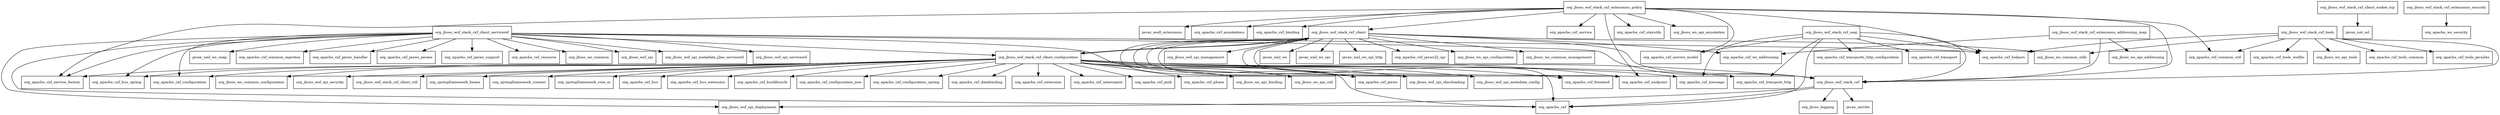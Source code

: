 digraph jbossws_cxf_client_4_3_0_Final_redhat_3_package_dependencies {
  node [shape = box, fontsize=10.0];
  org_jboss_wsf_stack_cxf -> javax_servlet;
  org_jboss_wsf_stack_cxf -> org_apache_cxf;
  org_jboss_wsf_stack_cxf -> org_jboss_logging;
  org_jboss_wsf_stack_cxf -> org_jboss_wsf_spi_deployment;
  org_jboss_wsf_stack_cxf_client -> javax_xml_ws;
  org_jboss_wsf_stack_cxf_client -> javax_xml_ws_spi;
  org_jboss_wsf_stack_cxf_client -> javax_xml_ws_spi_http;
  org_jboss_wsf_stack_cxf_client -> org_apache_cxf;
  org_jboss_wsf_stack_cxf_client -> org_apache_cxf_endpoint;
  org_jboss_wsf_stack_cxf_client -> org_apache_cxf_frontend;
  org_jboss_wsf_stack_cxf_client -> org_apache_cxf_jaxws;
  org_jboss_wsf_stack_cxf_client -> org_apache_cxf_jaxws22_spi;
  org_jboss_wsf_stack_cxf_client -> org_apache_cxf_ws_addressing;
  org_jboss_wsf_stack_cxf_client -> org_jboss_ws_api_configuration;
  org_jboss_wsf_stack_cxf_client -> org_jboss_ws_common_management;
  org_jboss_wsf_stack_cxf_client -> org_jboss_ws_common_utils;
  org_jboss_wsf_stack_cxf_client -> org_jboss_wsf_spi_classloading;
  org_jboss_wsf_stack_cxf_client -> org_jboss_wsf_spi_management;
  org_jboss_wsf_stack_cxf_client -> org_jboss_wsf_spi_metadata_config;
  org_jboss_wsf_stack_cxf_client -> org_jboss_wsf_stack_cxf;
  org_jboss_wsf_stack_cxf_client -> org_jboss_wsf_stack_cxf_client_configuration;
  org_jboss_wsf_stack_cxf_client_configuration -> org_apache_cxf;
  org_jboss_wsf_stack_cxf_client_configuration -> org_apache_cxf_bus;
  org_jboss_wsf_stack_cxf_client_configuration -> org_apache_cxf_bus_extension;
  org_jboss_wsf_stack_cxf_client_configuration -> org_apache_cxf_bus_spring;
  org_jboss_wsf_stack_cxf_client_configuration -> org_apache_cxf_buslifecycle;
  org_jboss_wsf_stack_cxf_client_configuration -> org_apache_cxf_configuration;
  org_jboss_wsf_stack_cxf_client_configuration -> org_apache_cxf_configuration_jsse;
  org_jboss_wsf_stack_cxf_client_configuration -> org_apache_cxf_configuration_spring;
  org_jboss_wsf_stack_cxf_client_configuration -> org_apache_cxf_databinding;
  org_jboss_wsf_stack_cxf_client_configuration -> org_apache_cxf_endpoint;
  org_jboss_wsf_stack_cxf_client_configuration -> org_apache_cxf_extension;
  org_jboss_wsf_stack_cxf_client_configuration -> org_apache_cxf_frontend;
  org_jboss_wsf_stack_cxf_client_configuration -> org_apache_cxf_interceptor;
  org_jboss_wsf_stack_cxf_client_configuration -> org_apache_cxf_jaxb;
  org_jboss_wsf_stack_cxf_client_configuration -> org_apache_cxf_jaxws;
  org_jboss_wsf_stack_cxf_client_configuration -> org_apache_cxf_message;
  org_jboss_wsf_stack_cxf_client_configuration -> org_apache_cxf_phase;
  org_jboss_wsf_stack_cxf_client_configuration -> org_apache_cxf_service_factory;
  org_jboss_wsf_stack_cxf_client_configuration -> org_apache_cxf_transport_http;
  org_jboss_wsf_stack_cxf_client_configuration -> org_jboss_ws_api_binding;
  org_jboss_wsf_stack_cxf_client_configuration -> org_jboss_ws_api_util;
  org_jboss_wsf_stack_cxf_client_configuration -> org_jboss_ws_common_configuration;
  org_jboss_wsf_stack_cxf_client_configuration -> org_jboss_wsf_spi_classloading;
  org_jboss_wsf_stack_cxf_client_configuration -> org_jboss_wsf_spi_metadata_config;
  org_jboss_wsf_stack_cxf_client_configuration -> org_jboss_wsf_spi_security;
  org_jboss_wsf_stack_cxf_client_configuration -> org_jboss_wsf_stack_cxf;
  org_jboss_wsf_stack_cxf_client_configuration -> org_jboss_wsf_stack_cxf_client;
  org_jboss_wsf_stack_cxf_client_configuration -> org_jboss_wsf_stack_cxf_client_util;
  org_jboss_wsf_stack_cxf_client_configuration -> org_springframework_beans;
  org_jboss_wsf_stack_cxf_client_configuration -> org_springframework_context;
  org_jboss_wsf_stack_cxf_client_configuration -> org_springframework_core_io;
  org_jboss_wsf_stack_cxf_client_serviceref -> javax_xml_ws_soap;
  org_jboss_wsf_stack_cxf_client_serviceref -> org_apache_cxf;
  org_jboss_wsf_stack_cxf_client_serviceref -> org_apache_cxf_bus_spring;
  org_jboss_wsf_stack_cxf_client_serviceref -> org_apache_cxf_common_injection;
  org_jboss_wsf_stack_cxf_client_serviceref -> org_apache_cxf_configuration;
  org_jboss_wsf_stack_cxf_client_serviceref -> org_apache_cxf_helpers;
  org_jboss_wsf_stack_cxf_client_serviceref -> org_apache_cxf_jaxws;
  org_jboss_wsf_stack_cxf_client_serviceref -> org_apache_cxf_jaxws_handler;
  org_jboss_wsf_stack_cxf_client_serviceref -> org_apache_cxf_jaxws_javaee;
  org_jboss_wsf_stack_cxf_client_serviceref -> org_apache_cxf_jaxws_support;
  org_jboss_wsf_stack_cxf_client_serviceref -> org_apache_cxf_resource;
  org_jboss_wsf_stack_cxf_client_serviceref -> org_apache_cxf_service_factory;
  org_jboss_wsf_stack_cxf_client_serviceref -> org_jboss_ws_common;
  org_jboss_wsf_stack_cxf_client_serviceref -> org_jboss_wsf_spi;
  org_jboss_wsf_stack_cxf_client_serviceref -> org_jboss_wsf_spi_deployment;
  org_jboss_wsf_stack_cxf_client_serviceref -> org_jboss_wsf_spi_metadata_j2ee_serviceref;
  org_jboss_wsf_stack_cxf_client_serviceref -> org_jboss_wsf_spi_serviceref;
  org_jboss_wsf_stack_cxf_client_serviceref -> org_jboss_wsf_stack_cxf;
  org_jboss_wsf_stack_cxf_client_serviceref -> org_jboss_wsf_stack_cxf_client_configuration;
  org_jboss_wsf_stack_cxf_client_socket_tcp -> javax_net_ssl;
  org_jboss_wsf_stack_cxf_extensions_addressing_map -> org_apache_cxf_ws_addressing;
  org_jboss_wsf_stack_cxf_extensions_addressing_map -> org_jboss_ws_api_addressing;
  org_jboss_wsf_stack_cxf_extensions_addressing_map -> org_jboss_wsf_stack_cxf;
  org_jboss_wsf_stack_cxf_extensions_policy -> javax_wsdl_extensions;
  org_jboss_wsf_stack_cxf_extensions_policy -> org_apache_cxf_annotations;
  org_jboss_wsf_stack_cxf_extensions_policy -> org_apache_cxf_binding;
  org_jboss_wsf_stack_cxf_extensions_policy -> org_apache_cxf_common_util;
  org_jboss_wsf_stack_cxf_extensions_policy -> org_apache_cxf_endpoint;
  org_jboss_wsf_stack_cxf_extensions_policy -> org_apache_cxf_helpers;
  org_jboss_wsf_stack_cxf_extensions_policy -> org_apache_cxf_service;
  org_jboss_wsf_stack_cxf_extensions_policy -> org_apache_cxf_service_factory;
  org_jboss_wsf_stack_cxf_extensions_policy -> org_apache_cxf_service_model;
  org_jboss_wsf_stack_cxf_extensions_policy -> org_apache_cxf_staxutils;
  org_jboss_wsf_stack_cxf_extensions_policy -> org_jboss_ws_api_annotation;
  org_jboss_wsf_stack_cxf_extensions_policy -> org_jboss_wsf_stack_cxf;
  org_jboss_wsf_stack_cxf_extensions_policy -> org_jboss_wsf_stack_cxf_client;
  org_jboss_wsf_stack_cxf_extensions_security -> org_apache_ws_security;
  org_jboss_wsf_stack_cxf_saaj -> org_apache_cxf;
  org_jboss_wsf_stack_cxf_saaj -> org_apache_cxf_helpers;
  org_jboss_wsf_stack_cxf_saaj -> org_apache_cxf_message;
  org_jboss_wsf_stack_cxf_saaj -> org_apache_cxf_service_model;
  org_jboss_wsf_stack_cxf_saaj -> org_apache_cxf_transport;
  org_jboss_wsf_stack_cxf_saaj -> org_apache_cxf_transport_http;
  org_jboss_wsf_stack_cxf_saaj -> org_apache_cxf_transports_http_configuration;
  org_jboss_wsf_stack_cxf_saaj -> org_jboss_wsf_stack_cxf;
  org_jboss_wsf_stack_cxf_tools -> org_apache_cxf_common_util;
  org_jboss_wsf_stack_cxf_tools -> org_apache_cxf_helpers;
  org_jboss_wsf_stack_cxf_tools -> org_apache_cxf_tools_common;
  org_jboss_wsf_stack_cxf_tools -> org_apache_cxf_tools_java2ws;
  org_jboss_wsf_stack_cxf_tools -> org_apache_cxf_tools_wsdlto;
  org_jboss_wsf_stack_cxf_tools -> org_jboss_ws_api_tools;
  org_jboss_wsf_stack_cxf_tools -> org_jboss_ws_common_utils;
  org_jboss_wsf_stack_cxf_tools -> org_jboss_wsf_stack_cxf;
}
